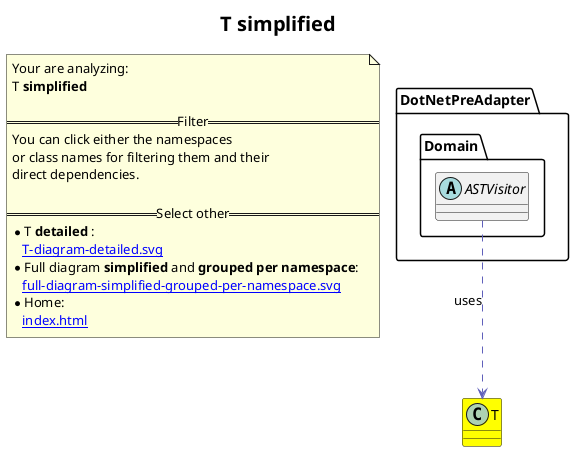 @startuml
skinparam linetype ortho
title <size:20>T **simplified** </size>
note "Your are analyzing:\nT **simplified** \n\n==Filter==\nYou can click either the namespaces \nor class names for filtering them and their\ndirect dependencies.\n\n==Select other==\n* T **detailed** :\n   [[T-diagram-detailed.svg]]\n* Full diagram **simplified** and **grouped per namespace**:\n   [[full-diagram-simplified-grouped-per-namespace.svg]]\n* Home:\n   [[index.html]]" as FloatingNote
class T [[T-diagram-simplified.svg]] #yellow {
}
  abstract class DotNetPreAdapter.Domain.ASTVisitor [[DotNetPreAdapter.Domain.ASTVisitor-diagram-simplified.svg]]  {
  }
 ' *************************************** 
 ' *************************************** 
 ' *************************************** 
' Class relations extracted from namespace:
' 
' Class relations extracted from namespace:
' DotNetPreAdapter.Domain
DotNetPreAdapter.Domain.ASTVisitor .[#6060BB].> T  : uses 
@enduml
